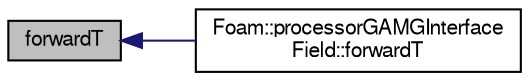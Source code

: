 digraph "forwardT"
{
  bgcolor="transparent";
  edge [fontname="FreeSans",fontsize="10",labelfontname="FreeSans",labelfontsize="10"];
  node [fontname="FreeSans",fontsize="10",shape=record];
  rankdir="LR";
  Node40 [label="forwardT",height=0.2,width=0.4,color="black", fillcolor="grey75", style="filled", fontcolor="black"];
  Node40 -> Node41 [dir="back",color="midnightblue",fontsize="10",style="solid",fontname="FreeSans"];
  Node41 [label="Foam::processorGAMGInterface\lField::forwardT",height=0.2,width=0.4,color="black",URL="$a27018.html#ae135c648b81be5732b7634127e41608d",tooltip="Return face transformation tensor. "];
}
